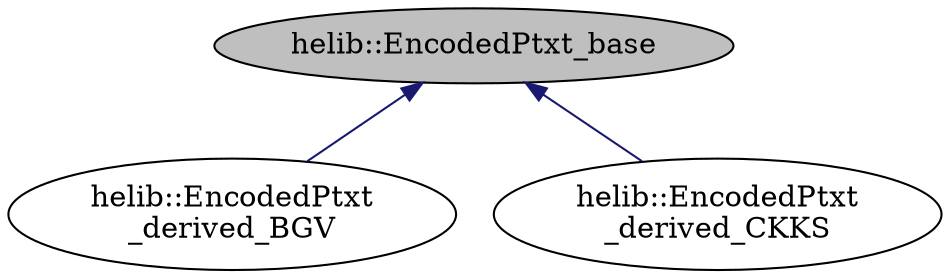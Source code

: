 digraph "helib::EncodedPtxt_base"
{
  N0 [label="helib::EncodedPtxt_base",color="black", fillcolor="grey75", style="filled", fontcolor="black"];
  N0 -> N1 [dir="back",color="midnightblue",style="solid"];
  N1 [label="helib::EncodedPtxt\l_derived_BGV",color="black", fillcolor="white", style="filled"];
  N0 -> N2 [dir="back",color="midnightblue",style="solid"];
  N2 [label="helib::EncodedPtxt\l_derived_CKKS",color="black", fillcolor="white", style="filled"];
}
